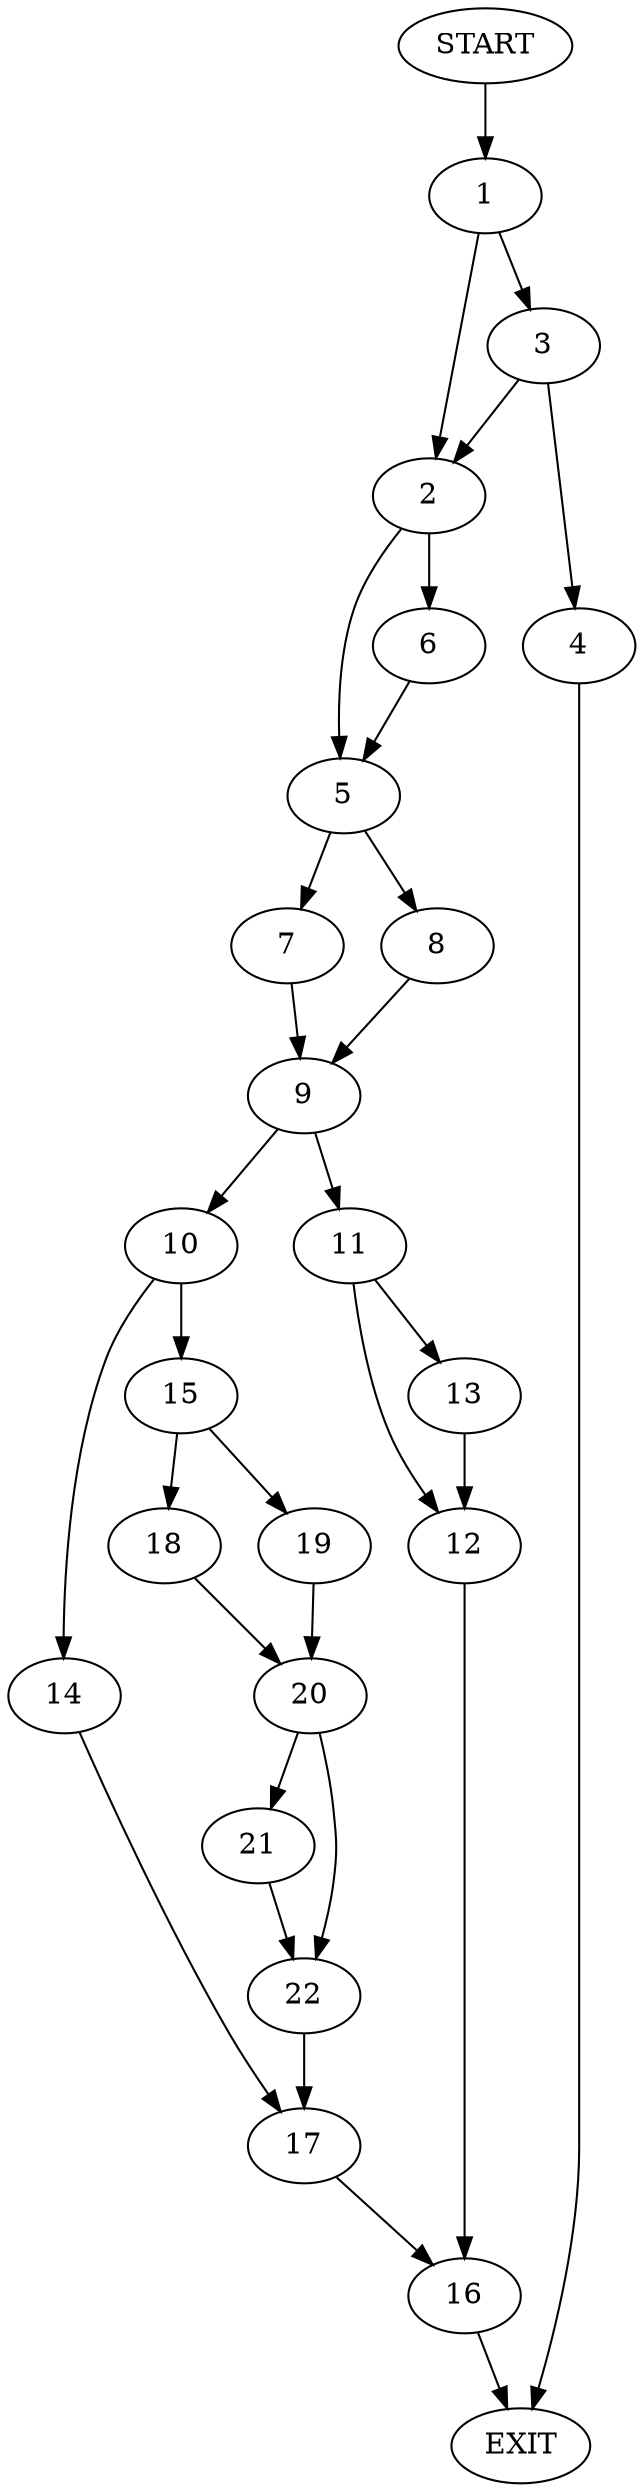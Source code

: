 digraph {
0 [label="START"]
23 [label="EXIT"]
0 -> 1
1 -> 2
1 -> 3
3 -> 4
3 -> 2
2 -> 5
2 -> 6
4 -> 23
6 -> 5
5 -> 7
5 -> 8
7 -> 9
8 -> 9
9 -> 10
9 -> 11
11 -> 12
11 -> 13
10 -> 14
10 -> 15
12 -> 16
13 -> 12
16 -> 23
14 -> 17
15 -> 18
15 -> 19
18 -> 20
19 -> 20
20 -> 21
20 -> 22
22 -> 17
21 -> 22
17 -> 16
}
